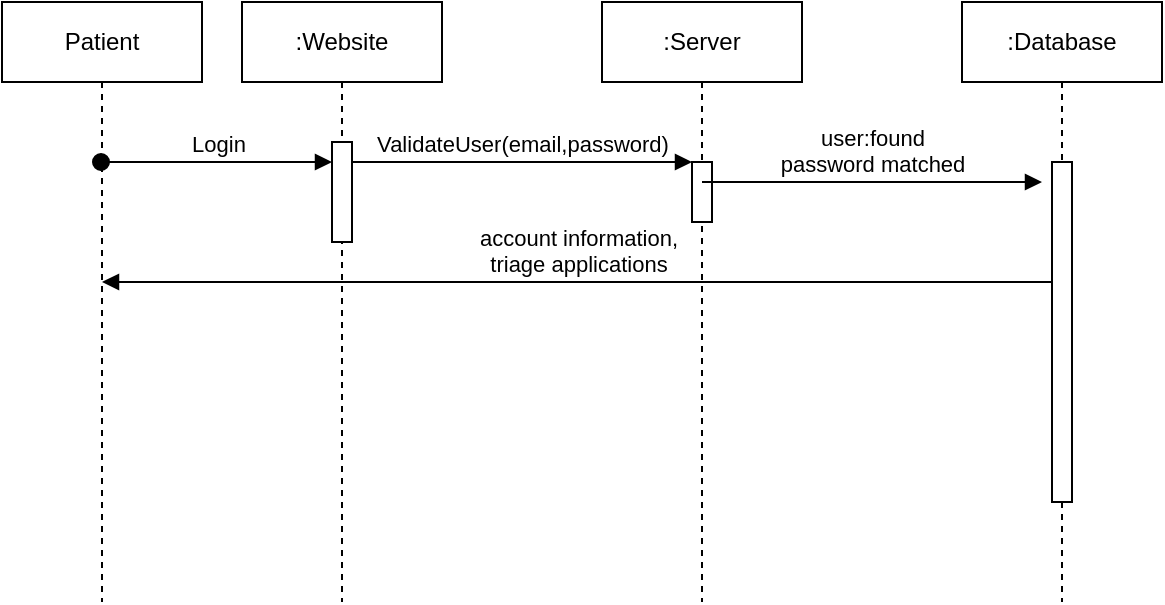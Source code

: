 <mxfile version="24.7.17">
  <diagram name="Page-1" id="xlPzB6dr9W7cus-dBTxb">
    <mxGraphModel dx="962" dy="787" grid="0" gridSize="10" guides="1" tooltips="1" connect="1" arrows="1" fold="1" page="0" pageScale="1" pageWidth="850" pageHeight="1100" math="0" shadow="0">
      <root>
        <mxCell id="0" />
        <mxCell id="1" parent="0" />
        <mxCell id="RYC-HPa1cO01iJwUNp_M-1" value=":Website" style="shape=umlLifeline;perimeter=lifelinePerimeter;whiteSpace=wrap;html=1;container=0;dropTarget=0;collapsible=0;recursiveResize=0;outlineConnect=0;portConstraint=eastwest;newEdgeStyle={&quot;edgeStyle&quot;:&quot;elbowEdgeStyle&quot;,&quot;elbow&quot;:&quot;vertical&quot;,&quot;curved&quot;:0,&quot;rounded&quot;:0};" parent="1" vertex="1">
          <mxGeometry x="40" y="40" width="100" height="300" as="geometry" />
        </mxCell>
        <mxCell id="RYC-HPa1cO01iJwUNp_M-2" value="" style="html=1;points=[];perimeter=orthogonalPerimeter;outlineConnect=0;targetShapes=umlLifeline;portConstraint=eastwest;newEdgeStyle={&quot;edgeStyle&quot;:&quot;elbowEdgeStyle&quot;,&quot;elbow&quot;:&quot;vertical&quot;,&quot;curved&quot;:0,&quot;rounded&quot;:0};" parent="RYC-HPa1cO01iJwUNp_M-1" vertex="1">
          <mxGeometry x="45" y="70" width="10" height="50" as="geometry" />
        </mxCell>
        <mxCell id="RYC-HPa1cO01iJwUNp_M-3" value=":Server" style="shape=umlLifeline;perimeter=lifelinePerimeter;whiteSpace=wrap;html=1;container=0;dropTarget=0;collapsible=0;recursiveResize=0;outlineConnect=0;portConstraint=eastwest;newEdgeStyle={&quot;edgeStyle&quot;:&quot;elbowEdgeStyle&quot;,&quot;elbow&quot;:&quot;vertical&quot;,&quot;curved&quot;:0,&quot;rounded&quot;:0};" parent="1" vertex="1">
          <mxGeometry x="220" y="40" width="100" height="300" as="geometry" />
        </mxCell>
        <mxCell id="RYC-HPa1cO01iJwUNp_M-4" value="" style="html=1;points=[];perimeter=orthogonalPerimeter;outlineConnect=0;targetShapes=umlLifeline;portConstraint=eastwest;newEdgeStyle={&quot;edgeStyle&quot;:&quot;elbowEdgeStyle&quot;,&quot;elbow&quot;:&quot;vertical&quot;,&quot;curved&quot;:0,&quot;rounded&quot;:0};" parent="RYC-HPa1cO01iJwUNp_M-3" vertex="1">
          <mxGeometry x="45" y="80" width="10" height="30" as="geometry" />
        </mxCell>
        <mxCell id="RYC-HPa1cO01iJwUNp_M-5" value="ValidateUser(email,password)" style="html=1;verticalAlign=bottom;endArrow=block;edgeStyle=elbowEdgeStyle;elbow=vertical;curved=0;rounded=0;" parent="1" source="RYC-HPa1cO01iJwUNp_M-2" target="RYC-HPa1cO01iJwUNp_M-4" edge="1">
          <mxGeometry relative="1" as="geometry">
            <mxPoint x="195" y="130" as="sourcePoint" />
            <Array as="points">
              <mxPoint x="180" y="120" />
            </Array>
          </mxGeometry>
        </mxCell>
        <mxCell id="RYC-HPa1cO01iJwUNp_M-6" value=":Database" style="shape=umlLifeline;perimeter=lifelinePerimeter;whiteSpace=wrap;html=1;container=0;dropTarget=0;collapsible=0;recursiveResize=0;outlineConnect=0;portConstraint=eastwest;newEdgeStyle={&quot;edgeStyle&quot;:&quot;elbowEdgeStyle&quot;,&quot;elbow&quot;:&quot;vertical&quot;,&quot;curved&quot;:0,&quot;rounded&quot;:0};" parent="1" vertex="1">
          <mxGeometry x="400" y="40" width="100" height="300" as="geometry" />
        </mxCell>
        <mxCell id="RYC-HPa1cO01iJwUNp_M-7" value="" style="html=1;points=[];perimeter=orthogonalPerimeter;outlineConnect=0;targetShapes=umlLifeline;portConstraint=eastwest;newEdgeStyle={&quot;edgeStyle&quot;:&quot;elbowEdgeStyle&quot;,&quot;elbow&quot;:&quot;vertical&quot;,&quot;curved&quot;:0,&quot;rounded&quot;:0};" parent="RYC-HPa1cO01iJwUNp_M-6" vertex="1">
          <mxGeometry x="45" y="80" width="10" height="170" as="geometry" />
        </mxCell>
        <mxCell id="RYC-HPa1cO01iJwUNp_M-8" value="user:found&lt;br&gt;password matched" style="html=1;verticalAlign=bottom;endArrow=block;edgeStyle=elbowEdgeStyle;elbow=vertical;curved=0;rounded=0;" parent="1" edge="1">
          <mxGeometry relative="1" as="geometry">
            <mxPoint x="270" y="130" as="sourcePoint" />
            <Array as="points">
              <mxPoint x="355" y="130" />
            </Array>
            <mxPoint x="440" y="130" as="targetPoint" />
          </mxGeometry>
        </mxCell>
        <mxCell id="RYC-HPa1cO01iJwUNp_M-9" value="account information,&lt;br&gt;triage applications" style="html=1;verticalAlign=bottom;endArrow=block;edgeStyle=elbowEdgeStyle;elbow=vertical;curved=0;rounded=0;" parent="1" target="RYC-HPa1cO01iJwUNp_M-10" edge="1">
          <mxGeometry relative="1" as="geometry">
            <mxPoint x="445" y="180" as="sourcePoint" />
            <Array as="points">
              <mxPoint x="370" y="180" />
            </Array>
            <mxPoint x="280" y="180" as="targetPoint" />
          </mxGeometry>
        </mxCell>
        <mxCell id="RYC-HPa1cO01iJwUNp_M-10" value="Patient" style="shape=umlLifeline;perimeter=lifelinePerimeter;whiteSpace=wrap;html=1;container=0;dropTarget=0;collapsible=0;recursiveResize=0;outlineConnect=0;portConstraint=eastwest;newEdgeStyle={&quot;edgeStyle&quot;:&quot;elbowEdgeStyle&quot;,&quot;elbow&quot;:&quot;vertical&quot;,&quot;curved&quot;:0,&quot;rounded&quot;:0};" parent="1" vertex="1">
          <mxGeometry x="-80" y="40" width="100" height="300" as="geometry" />
        </mxCell>
        <mxCell id="RYC-HPa1cO01iJwUNp_M-11" value="Login" style="html=1;verticalAlign=bottom;startArrow=oval;endArrow=block;startSize=8;edgeStyle=elbowEdgeStyle;elbow=vertical;curved=0;rounded=0;" parent="1" edge="1">
          <mxGeometry relative="1" as="geometry">
            <mxPoint x="-30.5" y="120" as="sourcePoint" />
            <mxPoint x="85" y="120" as="targetPoint" />
          </mxGeometry>
        </mxCell>
      </root>
    </mxGraphModel>
  </diagram>
</mxfile>
